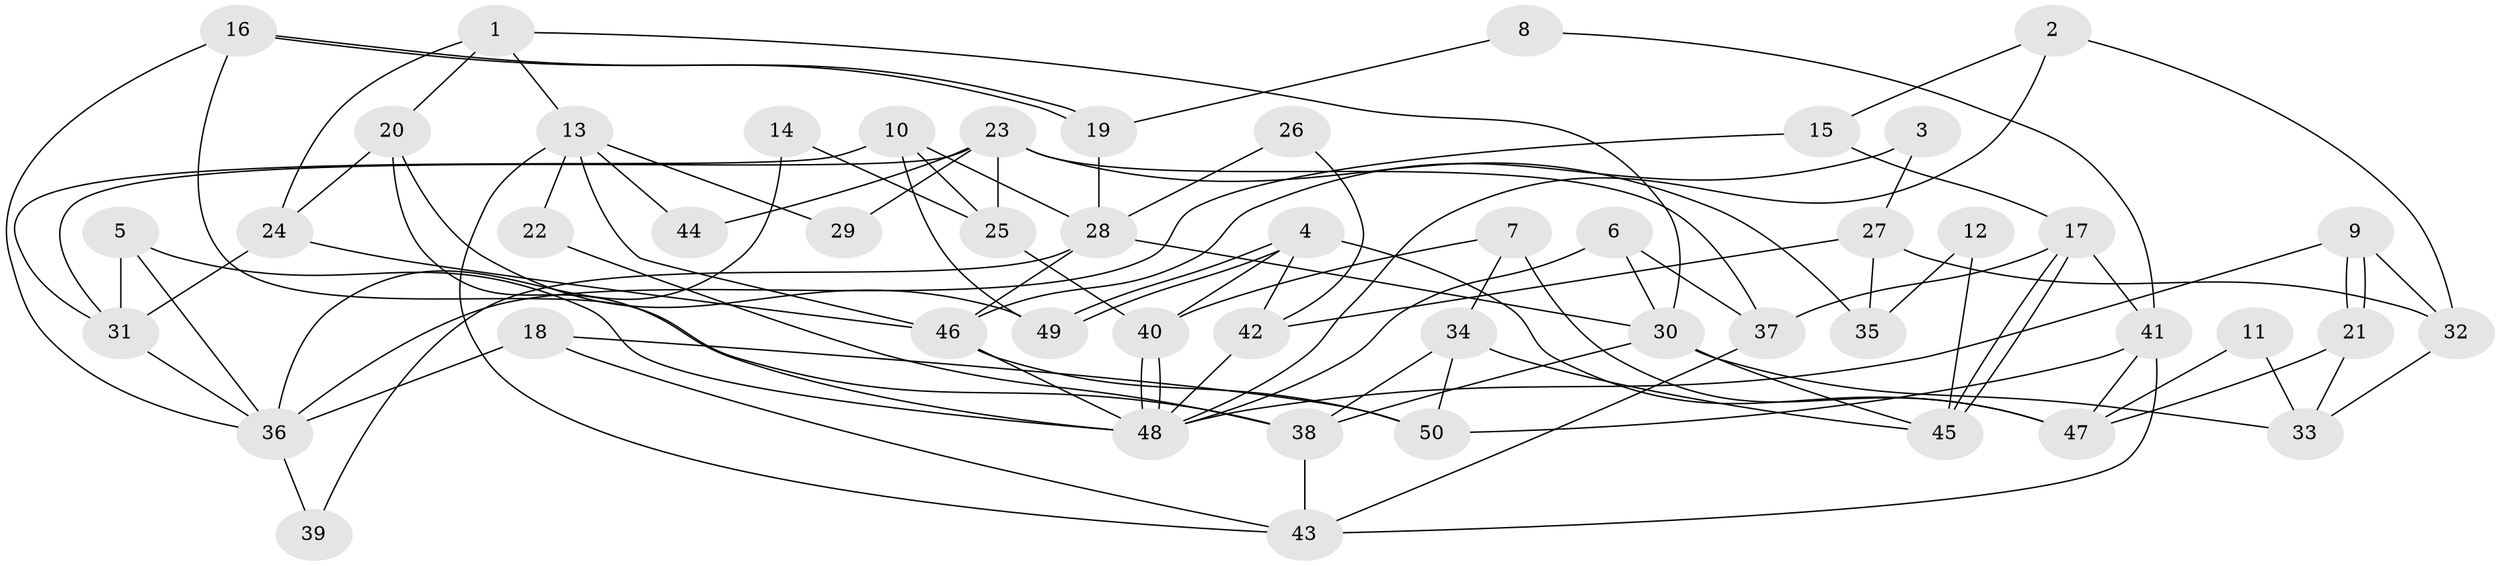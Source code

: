 // coarse degree distribution, {2: 0.16, 3: 0.2, 4: 0.36, 1: 0.08, 6: 0.12, 5: 0.04, 16: 0.04}
// Generated by graph-tools (version 1.1) at 2025/54/03/04/25 21:54:13]
// undirected, 50 vertices, 100 edges
graph export_dot {
graph [start="1"]
  node [color=gray90,style=filled];
  1;
  2;
  3;
  4;
  5;
  6;
  7;
  8;
  9;
  10;
  11;
  12;
  13;
  14;
  15;
  16;
  17;
  18;
  19;
  20;
  21;
  22;
  23;
  24;
  25;
  26;
  27;
  28;
  29;
  30;
  31;
  32;
  33;
  34;
  35;
  36;
  37;
  38;
  39;
  40;
  41;
  42;
  43;
  44;
  45;
  46;
  47;
  48;
  49;
  50;
  1 -- 13;
  1 -- 24;
  1 -- 20;
  1 -- 30;
  2 -- 32;
  2 -- 48;
  2 -- 15;
  3 -- 46;
  3 -- 27;
  4 -- 49;
  4 -- 49;
  4 -- 40;
  4 -- 42;
  4 -- 47;
  5 -- 48;
  5 -- 36;
  5 -- 31;
  6 -- 48;
  6 -- 30;
  6 -- 37;
  7 -- 47;
  7 -- 40;
  7 -- 34;
  8 -- 19;
  8 -- 41;
  9 -- 21;
  9 -- 21;
  9 -- 48;
  9 -- 32;
  10 -- 49;
  10 -- 28;
  10 -- 25;
  10 -- 31;
  11 -- 33;
  11 -- 47;
  12 -- 35;
  12 -- 45;
  13 -- 46;
  13 -- 43;
  13 -- 22;
  13 -- 29;
  13 -- 44;
  14 -- 25;
  14 -- 36;
  15 -- 36;
  15 -- 17;
  16 -- 38;
  16 -- 19;
  16 -- 19;
  16 -- 36;
  17 -- 45;
  17 -- 45;
  17 -- 37;
  17 -- 41;
  18 -- 50;
  18 -- 36;
  18 -- 43;
  19 -- 28;
  20 -- 48;
  20 -- 24;
  20 -- 49;
  21 -- 47;
  21 -- 33;
  22 -- 38;
  23 -- 37;
  23 -- 31;
  23 -- 25;
  23 -- 29;
  23 -- 35;
  23 -- 44;
  24 -- 31;
  24 -- 46;
  25 -- 40;
  26 -- 28;
  26 -- 42;
  27 -- 32;
  27 -- 42;
  27 -- 35;
  28 -- 46;
  28 -- 30;
  28 -- 39;
  30 -- 38;
  30 -- 33;
  30 -- 45;
  31 -- 36;
  32 -- 33;
  34 -- 45;
  34 -- 38;
  34 -- 50;
  36 -- 39;
  37 -- 43;
  38 -- 43;
  40 -- 48;
  40 -- 48;
  41 -- 43;
  41 -- 47;
  41 -- 50;
  42 -- 48;
  46 -- 50;
  46 -- 48;
}
